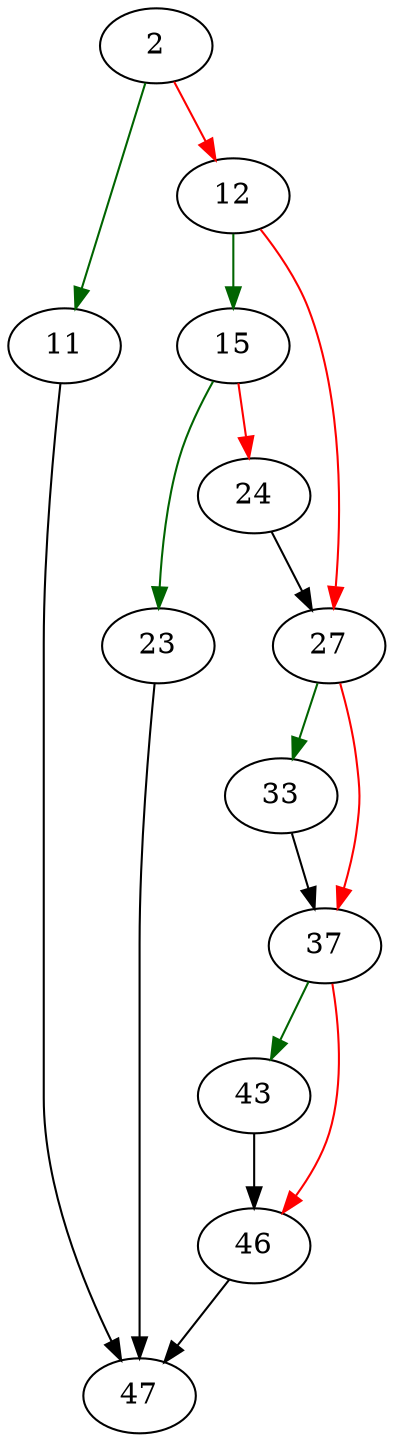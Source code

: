 strict digraph "unixMapfile" {
	// Node definitions.
	2 [entry=true];
	11;
	12;
	47;
	15;
	27;
	23;
	24;
	33;
	37;
	43;
	46;

	// Edge definitions.
	2 -> 11 [
		color=darkgreen
		cond=true
	];
	2 -> 12 [
		color=red
		cond=false
	];
	11 -> 47;
	12 -> 15 [
		color=darkgreen
		cond=true
	];
	12 -> 27 [
		color=red
		cond=false
	];
	15 -> 23 [
		color=darkgreen
		cond=true
	];
	15 -> 24 [
		color=red
		cond=false
	];
	27 -> 33 [
		color=darkgreen
		cond=true
	];
	27 -> 37 [
		color=red
		cond=false
	];
	23 -> 47;
	24 -> 27;
	33 -> 37;
	37 -> 43 [
		color=darkgreen
		cond=true
	];
	37 -> 46 [
		color=red
		cond=false
	];
	43 -> 46;
	46 -> 47;
}